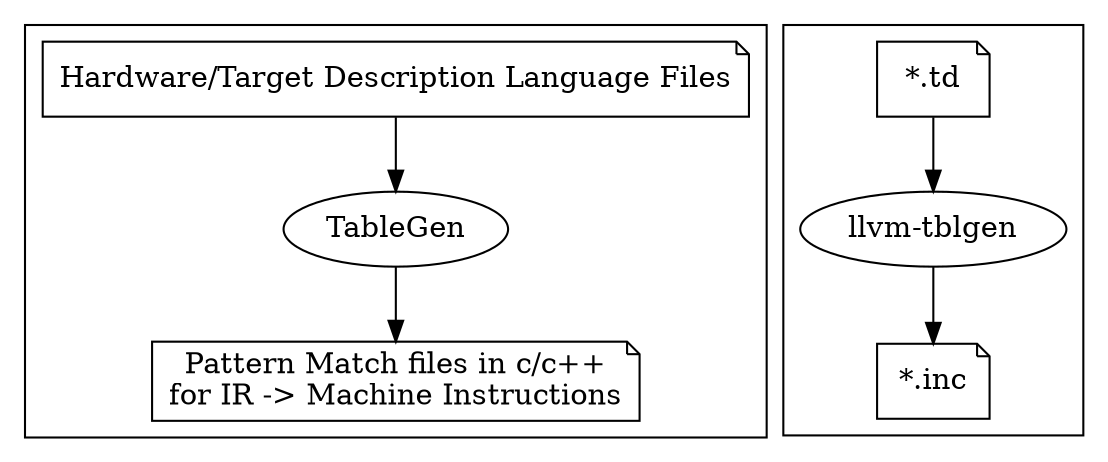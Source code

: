 digraph G {
  rankdir=TB;
  subgraph cluster_0 {
	node [color=black]; "TableGen";
	node [shape=note];  "Hardware/Target Description Language Files", "Pattern Match files in c/c++\nfor IR -> Machine Instructions";
	"Hardware/Target Description Language Files" -> "TableGen";
	"TableGen" -> "Pattern Match files in c/c++\nfor IR -> Machine Instructions";
  }
  subgraph cluster_1 {
	node [color=black]; "llvm-tblgen";
	node [shape=note];  "*.td", "*.inc";
	"*.td" -> "llvm-tblgen" -> "*.inc";
  }
//  label = "llvm TableGen Flow";

}
